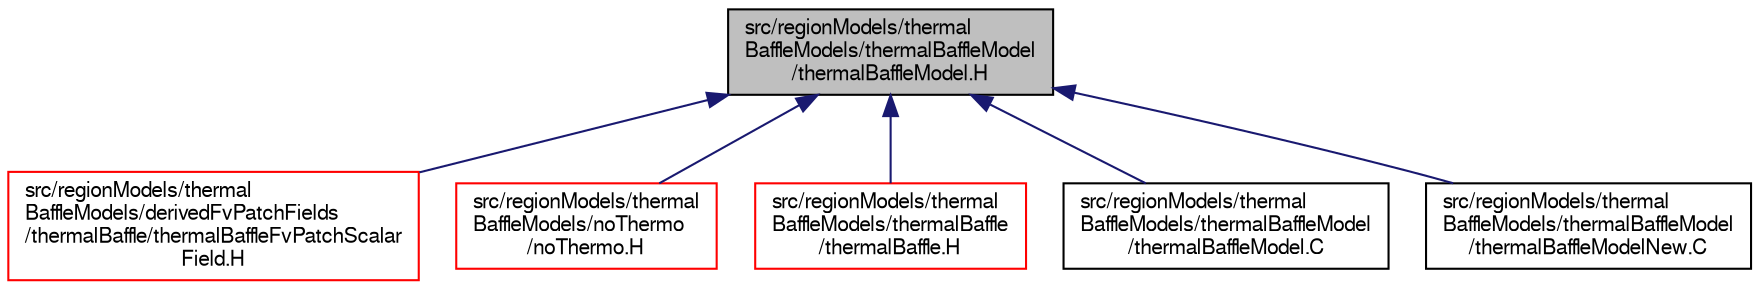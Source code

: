digraph "src/regionModels/thermalBaffleModels/thermalBaffleModel/thermalBaffleModel.H"
{
  bgcolor="transparent";
  edge [fontname="FreeSans",fontsize="10",labelfontname="FreeSans",labelfontsize="10"];
  node [fontname="FreeSans",fontsize="10",shape=record];
  Node341 [label="src/regionModels/thermal\lBaffleModels/thermalBaffleModel\l/thermalBaffleModel.H",height=0.2,width=0.4,color="black", fillcolor="grey75", style="filled", fontcolor="black"];
  Node341 -> Node342 [dir="back",color="midnightblue",fontsize="10",style="solid",fontname="FreeSans"];
  Node342 [label="src/regionModels/thermal\lBaffleModels/derivedFvPatchFields\l/thermalBaffle/thermalBaffleFvPatchScalar\lField.H",height=0.2,width=0.4,color="red",URL="$a14420.html"];
  Node341 -> Node344 [dir="back",color="midnightblue",fontsize="10",style="solid",fontname="FreeSans"];
  Node344 [label="src/regionModels/thermal\lBaffleModels/noThermo\l/noThermo.H",height=0.2,width=0.4,color="red",URL="$a14426.html"];
  Node341 -> Node346 [dir="back",color="midnightblue",fontsize="10",style="solid",fontname="FreeSans"];
  Node346 [label="src/regionModels/thermal\lBaffleModels/thermalBaffle\l/thermalBaffle.H",height=0.2,width=0.4,color="red",URL="$a14432.html"];
  Node341 -> Node349 [dir="back",color="midnightblue",fontsize="10",style="solid",fontname="FreeSans"];
  Node349 [label="src/regionModels/thermal\lBaffleModels/thermalBaffleModel\l/thermalBaffleModel.C",height=0.2,width=0.4,color="black",URL="$a14438.html"];
  Node341 -> Node350 [dir="back",color="midnightblue",fontsize="10",style="solid",fontname="FreeSans"];
  Node350 [label="src/regionModels/thermal\lBaffleModels/thermalBaffleModel\l/thermalBaffleModelNew.C",height=0.2,width=0.4,color="black",URL="$a14444.html"];
}
